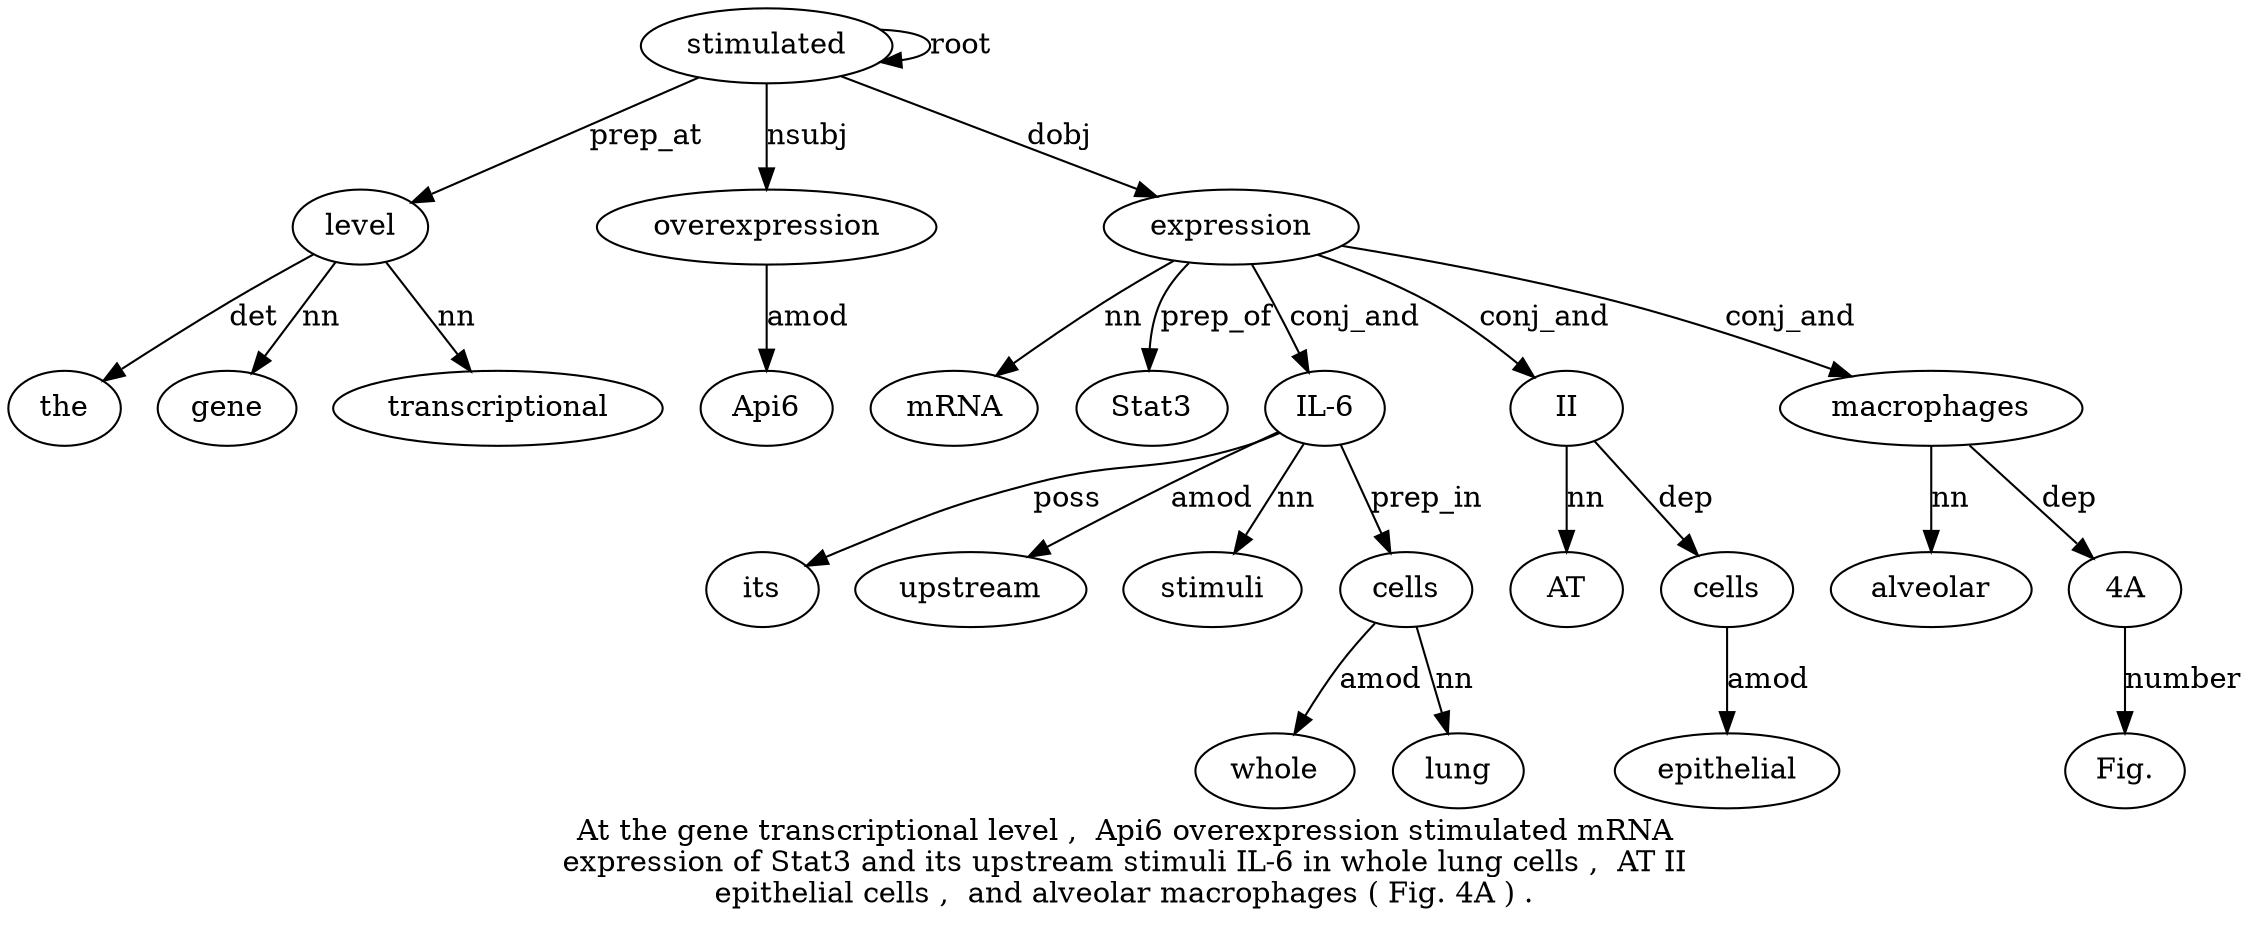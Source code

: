 digraph "At the gene transcriptional level ,  Api6 overexpression stimulated mRNA expression of Stat3 and its upstream stimuli IL-6 in whole lung cells ,  AT II epithelial cells ,  and alveolar macrophages ( Fig. 4A ) ." {
label="At the gene transcriptional level ,  Api6 overexpression stimulated mRNA
expression of Stat3 and its upstream stimuli IL-6 in whole lung cells ,  AT II
epithelial cells ,  and alveolar macrophages ( Fig. 4A ) .";
level5 [style=filled, fillcolor=white, label=level];
the2 [style=filled, fillcolor=white, label=the];
level5 -> the2  [label=det];
gene3 [style=filled, fillcolor=white, label=gene];
level5 -> gene3  [label=nn];
transcriptional4 [style=filled, fillcolor=white, label=transcriptional];
level5 -> transcriptional4  [label=nn];
stimulated9 [style=filled, fillcolor=white, label=stimulated];
stimulated9 -> level5  [label=prep_at];
overexpression8 [style=filled, fillcolor=white, label=overexpression];
Api67 [style=filled, fillcolor=white, label=Api6];
overexpression8 -> Api67  [label=amod];
stimulated9 -> overexpression8  [label=nsubj];
stimulated9 -> stimulated9  [label=root];
expression11 [style=filled, fillcolor=white, label=expression];
mRNA10 [style=filled, fillcolor=white, label=mRNA];
expression11 -> mRNA10  [label=nn];
stimulated9 -> expression11  [label=dobj];
Stat31 [style=filled, fillcolor=white, label=Stat3];
expression11 -> Stat31  [label=prep_of];
"IL-618" [style=filled, fillcolor=white, label="IL-6"];
its15 [style=filled, fillcolor=white, label=its];
"IL-618" -> its15  [label=poss];
upstream16 [style=filled, fillcolor=white, label=upstream];
"IL-618" -> upstream16  [label=amod];
stimuli17 [style=filled, fillcolor=white, label=stimuli];
"IL-618" -> stimuli17  [label=nn];
expression11 -> "IL-618"  [label=conj_and];
cells22 [style=filled, fillcolor=white, label=cells];
whole20 [style=filled, fillcolor=white, label=whole];
cells22 -> whole20  [label=amod];
lung21 [style=filled, fillcolor=white, label=lung];
cells22 -> lung21  [label=nn];
"IL-618" -> cells22  [label=prep_in];
II25 [style=filled, fillcolor=white, label=II];
AT24 [style=filled, fillcolor=white, label=AT];
II25 -> AT24  [label=nn];
expression11 -> II25  [label=conj_and];
cells27 [style=filled, fillcolor=white, label=cells];
epithelial26 [style=filled, fillcolor=white, label=epithelial];
cells27 -> epithelial26  [label=amod];
II25 -> cells27  [label=dep];
macrophages31 [style=filled, fillcolor=white, label=macrophages];
alveolar30 [style=filled, fillcolor=white, label=alveolar];
macrophages31 -> alveolar30  [label=nn];
expression11 -> macrophages31  [label=conj_and];
"4A3" [style=filled, fillcolor=white, label="4A"];
"Fig.33" [style=filled, fillcolor=white, label="Fig."];
"4A3" -> "Fig.33"  [label=number];
macrophages31 -> "4A3"  [label=dep];
}
